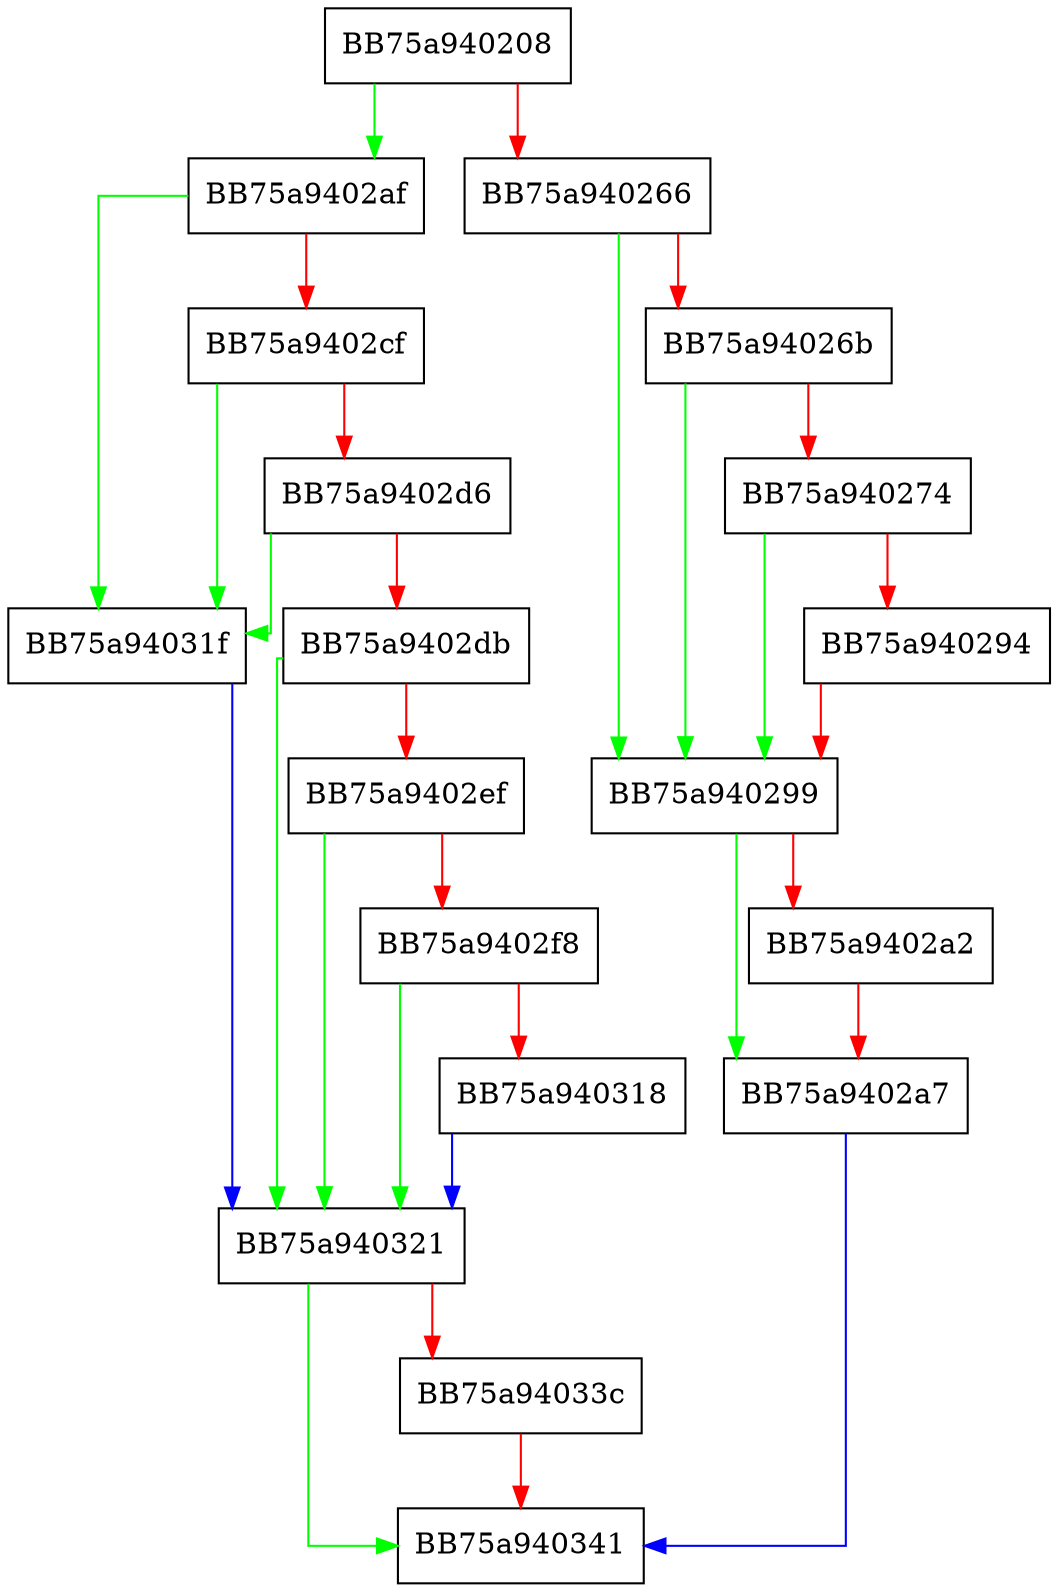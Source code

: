 digraph find {
  node [shape="box"];
  graph [splines=ortho];
  BB75a940208 -> BB75a9402af [color="green"];
  BB75a940208 -> BB75a940266 [color="red"];
  BB75a940266 -> BB75a940299 [color="green"];
  BB75a940266 -> BB75a94026b [color="red"];
  BB75a94026b -> BB75a940299 [color="green"];
  BB75a94026b -> BB75a940274 [color="red"];
  BB75a940274 -> BB75a940299 [color="green"];
  BB75a940274 -> BB75a940294 [color="red"];
  BB75a940294 -> BB75a940299 [color="red"];
  BB75a940299 -> BB75a9402a7 [color="green"];
  BB75a940299 -> BB75a9402a2 [color="red"];
  BB75a9402a2 -> BB75a9402a7 [color="red"];
  BB75a9402a7 -> BB75a940341 [color="blue"];
  BB75a9402af -> BB75a94031f [color="green"];
  BB75a9402af -> BB75a9402cf [color="red"];
  BB75a9402cf -> BB75a94031f [color="green"];
  BB75a9402cf -> BB75a9402d6 [color="red"];
  BB75a9402d6 -> BB75a94031f [color="green"];
  BB75a9402d6 -> BB75a9402db [color="red"];
  BB75a9402db -> BB75a940321 [color="green"];
  BB75a9402db -> BB75a9402ef [color="red"];
  BB75a9402ef -> BB75a940321 [color="green"];
  BB75a9402ef -> BB75a9402f8 [color="red"];
  BB75a9402f8 -> BB75a940321 [color="green"];
  BB75a9402f8 -> BB75a940318 [color="red"];
  BB75a940318 -> BB75a940321 [color="blue"];
  BB75a94031f -> BB75a940321 [color="blue"];
  BB75a940321 -> BB75a940341 [color="green"];
  BB75a940321 -> BB75a94033c [color="red"];
  BB75a94033c -> BB75a940341 [color="red"];
}